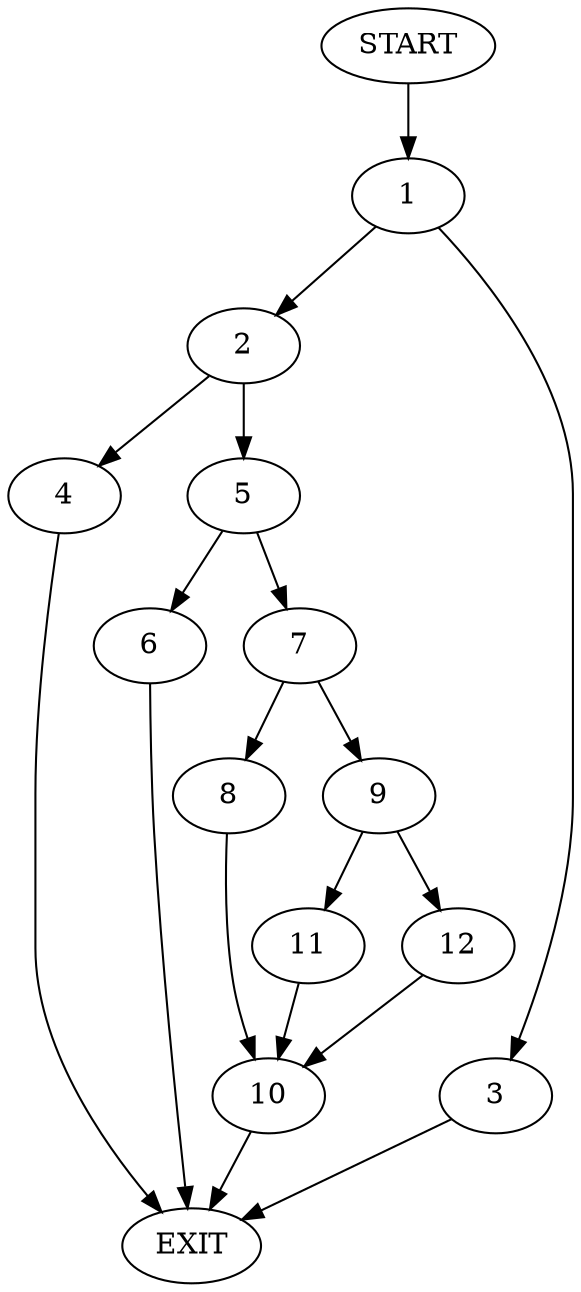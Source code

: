 digraph {
0 [label="START"]
13 [label="EXIT"]
0 -> 1
1 -> 2
1 -> 3
2 -> 4
2 -> 5
3 -> 13
4 -> 13
5 -> 6
5 -> 7
6 -> 13
7 -> 8
7 -> 9
8 -> 10
9 -> 11
9 -> 12
12 -> 10
11 -> 10
10 -> 13
}

